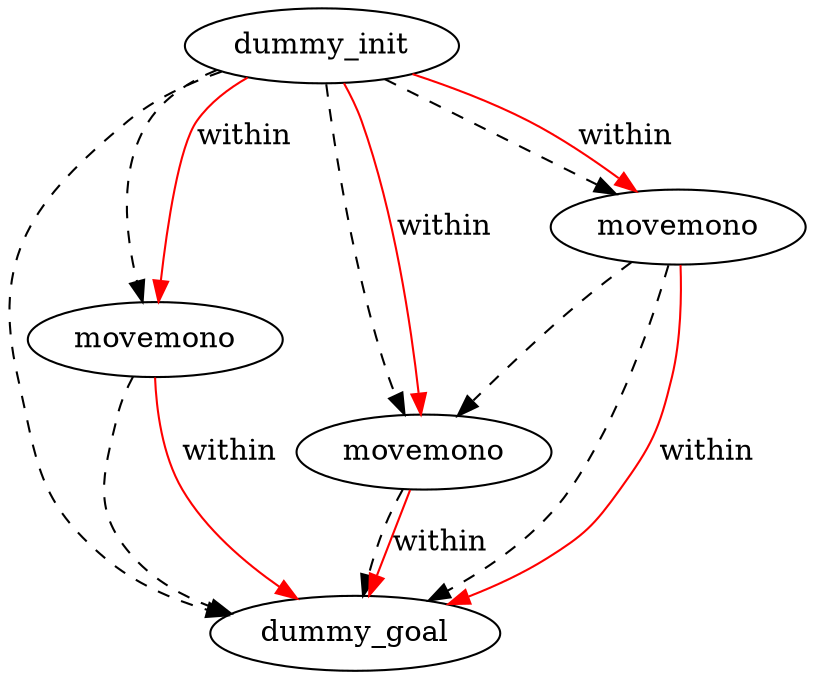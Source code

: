 digraph {
	"7dc437dd-e395-15ea-d5d4-4c348fa95ec3" [label=dummy_init]
	"fe0f1bc9-768a-ceb7-a3b3-207c597e2005" [label=dummy_goal]
	"40ce922c-4dce-488d-a55c-67bd5ca4a098" [label=movemono]
	"a94e4372-3a88-35a8-db2c-9f5bbdcd00a9" [label=movemono]
	"988ba37a-0829-5bfd-b881-d322fe994342" [label=movemono]
	"988ba37a-0829-5bfd-b881-d322fe994342" -> "a94e4372-3a88-35a8-db2c-9f5bbdcd00a9" [color=black style=dashed]
	"7dc437dd-e395-15ea-d5d4-4c348fa95ec3" -> "40ce922c-4dce-488d-a55c-67bd5ca4a098" [color=black style=dashed]
	"7dc437dd-e395-15ea-d5d4-4c348fa95ec3" -> "988ba37a-0829-5bfd-b881-d322fe994342" [color=black style=dashed]
	"7dc437dd-e395-15ea-d5d4-4c348fa95ec3" -> "a94e4372-3a88-35a8-db2c-9f5bbdcd00a9" [color=black style=dashed]
	"988ba37a-0829-5bfd-b881-d322fe994342" -> "fe0f1bc9-768a-ceb7-a3b3-207c597e2005" [color=black style=dashed]
	"a94e4372-3a88-35a8-db2c-9f5bbdcd00a9" -> "fe0f1bc9-768a-ceb7-a3b3-207c597e2005" [color=black style=dashed]
	"7dc437dd-e395-15ea-d5d4-4c348fa95ec3" -> "fe0f1bc9-768a-ceb7-a3b3-207c597e2005" [color=black style=dashed]
	"40ce922c-4dce-488d-a55c-67bd5ca4a098" -> "fe0f1bc9-768a-ceb7-a3b3-207c597e2005" [color=black style=dashed]
	"7dc437dd-e395-15ea-d5d4-4c348fa95ec3" -> "988ba37a-0829-5bfd-b881-d322fe994342" [label=within color=red]
	"7dc437dd-e395-15ea-d5d4-4c348fa95ec3" -> "a94e4372-3a88-35a8-db2c-9f5bbdcd00a9" [label=within color=red]
	"a94e4372-3a88-35a8-db2c-9f5bbdcd00a9" -> "fe0f1bc9-768a-ceb7-a3b3-207c597e2005" [label=within color=red]
	"7dc437dd-e395-15ea-d5d4-4c348fa95ec3" -> "40ce922c-4dce-488d-a55c-67bd5ca4a098" [label=within color=red]
	"40ce922c-4dce-488d-a55c-67bd5ca4a098" -> "fe0f1bc9-768a-ceb7-a3b3-207c597e2005" [label=within color=red]
	"988ba37a-0829-5bfd-b881-d322fe994342" -> "fe0f1bc9-768a-ceb7-a3b3-207c597e2005" [label=within color=red]
}
